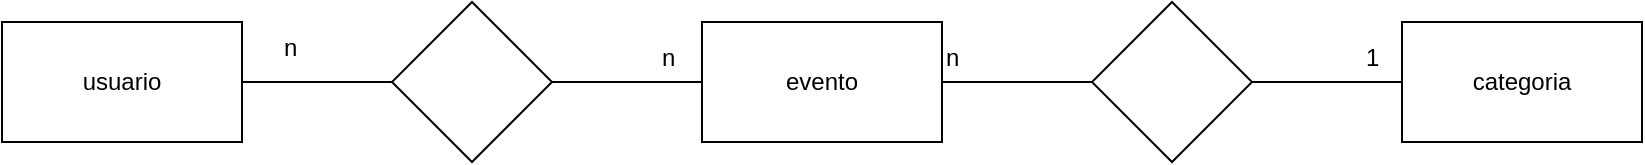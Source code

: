 <mxfile version="10.9.5" type="device"><diagram id="c-7NkghMfvOPFQlTDBwO" name="conceitual"><mxGraphModel dx="1993" dy="628" grid="1" gridSize="10" guides="1" tooltips="1" connect="1" arrows="1" fold="1" page="1" pageScale="1" pageWidth="827" pageHeight="1169" math="0" shadow="0"><root><mxCell id="0"/><mxCell id="1" parent="0"/><mxCell id="QYV-B_O0g7tzHQxEpkni-1" value="usuario" style="rounded=0;whiteSpace=wrap;html=1;" vertex="1" parent="1"><mxGeometry x="-120" y="180" width="120" height="60" as="geometry"/></mxCell><mxCell id="QYV-B_O0g7tzHQxEpkni-2" value="evento" style="rounded=0;whiteSpace=wrap;html=1;" vertex="1" parent="1"><mxGeometry x="230" y="180" width="120" height="60" as="geometry"/></mxCell><mxCell id="QYV-B_O0g7tzHQxEpkni-3" value="categoria" style="rounded=0;whiteSpace=wrap;html=1;" vertex="1" parent="1"><mxGeometry x="580" y="180" width="120" height="60" as="geometry"/></mxCell><mxCell id="QYV-B_O0g7tzHQxEpkni-4" value="" style="rhombus;whiteSpace=wrap;html=1;" vertex="1" parent="1"><mxGeometry x="75" y="170" width="80" height="80" as="geometry"/></mxCell><mxCell id="QYV-B_O0g7tzHQxEpkni-5" value="" style="endArrow=none;html=1;exitX=1;exitY=0.5;exitDx=0;exitDy=0;entryX=0;entryY=0.5;entryDx=0;entryDy=0;" edge="1" parent="1" source="QYV-B_O0g7tzHQxEpkni-4" target="QYV-B_O0g7tzHQxEpkni-2"><mxGeometry width="50" height="50" relative="1" as="geometry"><mxPoint x="120" y="400" as="sourcePoint"/><mxPoint x="170" y="350" as="targetPoint"/></mxGeometry></mxCell><mxCell id="QYV-B_O0g7tzHQxEpkni-6" value="" style="endArrow=none;html=1;exitX=0;exitY=0.5;exitDx=0;exitDy=0;entryX=1;entryY=0.5;entryDx=0;entryDy=0;" edge="1" parent="1" source="QYV-B_O0g7tzHQxEpkni-4" target="QYV-B_O0g7tzHQxEpkni-1"><mxGeometry width="50" height="50" relative="1" as="geometry"><mxPoint x="160" y="350" as="sourcePoint"/><mxPoint x="240" y="220" as="targetPoint"/></mxGeometry></mxCell><mxCell id="QYV-B_O0g7tzHQxEpkni-7" value="" style="rhombus;whiteSpace=wrap;html=1;" vertex="1" parent="1"><mxGeometry x="425" y="170" width="80" height="80" as="geometry"/></mxCell><mxCell id="QYV-B_O0g7tzHQxEpkni-8" value="" style="endArrow=none;html=1;exitX=1;exitY=0.5;exitDx=0;exitDy=0;entryX=0;entryY=0.5;entryDx=0;entryDy=0;" edge="1" parent="1" source="QYV-B_O0g7tzHQxEpkni-7"><mxGeometry width="50" height="50" relative="1" as="geometry"><mxPoint x="470" y="400" as="sourcePoint"/><mxPoint x="580" y="210" as="targetPoint"/></mxGeometry></mxCell><mxCell id="QYV-B_O0g7tzHQxEpkni-9" value="" style="endArrow=none;html=1;exitX=0;exitY=0.5;exitDx=0;exitDy=0;entryX=1;entryY=0.5;entryDx=0;entryDy=0;" edge="1" parent="1" source="QYV-B_O0g7tzHQxEpkni-7"><mxGeometry width="50" height="50" relative="1" as="geometry"><mxPoint x="510" y="350" as="sourcePoint"/><mxPoint x="350" y="210" as="targetPoint"/></mxGeometry></mxCell><mxCell id="QYV-B_O0g7tzHQxEpkni-14" value="n" style="text;html=1;resizable=0;points=[];autosize=1;align=left;verticalAlign=top;spacingTop=-4;" vertex="1" parent="1"><mxGeometry x="19" y="183" width="20" height="20" as="geometry"/></mxCell><mxCell id="QYV-B_O0g7tzHQxEpkni-15" value="n" style="text;html=1;resizable=0;points=[];autosize=1;align=left;verticalAlign=top;spacingTop=-4;" vertex="1" parent="1"><mxGeometry x="208" y="188" width="20" height="20" as="geometry"/></mxCell><mxCell id="QYV-B_O0g7tzHQxEpkni-19" value="n" style="text;html=1;resizable=0;points=[];autosize=1;align=left;verticalAlign=top;spacingTop=-4;" vertex="1" parent="1"><mxGeometry x="350" y="188" width="20" height="20" as="geometry"/></mxCell><mxCell id="QYV-B_O0g7tzHQxEpkni-20" value="1" style="text;html=1;resizable=0;points=[];autosize=1;align=left;verticalAlign=top;spacingTop=-4;" vertex="1" parent="1"><mxGeometry x="560" y="188" width="20" height="20" as="geometry"/></mxCell></root></mxGraphModel></diagram><diagram id="qtOHH0-73whYa382dBBj" name="logico"><mxGraphModel dx="1993" dy="628" grid="1" gridSize="10" guides="1" tooltips="1" connect="1" arrows="1" fold="1" page="1" pageScale="1" pageWidth="827" pageHeight="1169" math="0" shadow="0"><root><mxCell id="lUSBFu_TodFCdSag3tSG-0"/><mxCell id="lUSBFu_TodFCdSag3tSG-1" parent="lUSBFu_TodFCdSag3tSG-0"/><mxCell id="lUSBFu_TodFCdSag3tSG-2" value="usuario/eventos" style="swimlane;fontStyle=0;childLayout=stackLayout;horizontal=1;startSize=26;fillColor=#e0e0e0;horizontalStack=0;resizeParent=1;resizeParentMax=0;resizeLast=0;collapsible=1;marginBottom=0;swimlaneFillColor=#ffffff;align=center;fontSize=14;" vertex="1" parent="lUSBFu_TodFCdSag3tSG-1"><mxGeometry x="160" y="137" width="160" height="92" as="geometry"/></mxCell><mxCell id="lUSBFu_TodFCdSag3tSG-3" value="idu (int)" style="shape=partialRectangle;top=0;left=0;right=0;bottom=1;align=left;verticalAlign=middle;fillColor=none;spacingLeft=34;spacingRight=4;overflow=hidden;rotatable=0;points=[[0,0.5],[1,0.5]];portConstraint=eastwest;dropTarget=0;fontStyle=5;fontSize=12;" vertex="1" parent="lUSBFu_TodFCdSag3tSG-2"><mxGeometry y="26" width="160" height="30" as="geometry"/></mxCell><mxCell id="lUSBFu_TodFCdSag3tSG-4" value="fk" style="shape=partialRectangle;top=0;left=0;bottom=0;fillColor=none;align=left;verticalAlign=middle;spacingLeft=4;spacingRight=4;overflow=hidden;rotatable=0;points=[];portConstraint=eastwest;part=1;fontSize=12;" vertex="1" connectable="0" parent="lUSBFu_TodFCdSag3tSG-3"><mxGeometry width="30" height="30" as="geometry"/></mxCell><mxCell id="lUSBFu_TodFCdSag3tSG-5" value="ide (int)" style="shape=partialRectangle;top=0;left=0;right=0;bottom=0;align=left;verticalAlign=top;fillColor=none;spacingLeft=34;spacingRight=4;overflow=hidden;rotatable=0;points=[[0,0.5],[1,0.5]];portConstraint=eastwest;dropTarget=0;fontSize=12;" vertex="1" parent="lUSBFu_TodFCdSag3tSG-2"><mxGeometry y="56" width="160" height="26" as="geometry"/></mxCell><mxCell id="lUSBFu_TodFCdSag3tSG-6" value="fk" style="shape=partialRectangle;top=0;left=0;bottom=0;fillColor=none;align=left;verticalAlign=top;spacingLeft=4;spacingRight=4;overflow=hidden;rotatable=0;points=[];portConstraint=eastwest;part=1;fontSize=12;" vertex="1" connectable="0" parent="lUSBFu_TodFCdSag3tSG-5"><mxGeometry width="30" height="26" as="geometry"/></mxCell><mxCell id="lUSBFu_TodFCdSag3tSG-11" value="" style="shape=partialRectangle;top=0;left=0;right=0;bottom=0;align=left;verticalAlign=top;fillColor=none;spacingLeft=34;spacingRight=4;overflow=hidden;rotatable=0;points=[[0,0.5],[1,0.5]];portConstraint=eastwest;dropTarget=0;fontSize=12;" vertex="1" parent="lUSBFu_TodFCdSag3tSG-2"><mxGeometry y="82" width="160" height="10" as="geometry"/></mxCell><mxCell id="lUSBFu_TodFCdSag3tSG-12" value="" style="shape=partialRectangle;top=0;left=0;bottom=0;fillColor=none;align=left;verticalAlign=top;spacingLeft=4;spacingRight=4;overflow=hidden;rotatable=0;points=[];portConstraint=eastwest;part=1;fontSize=12;" vertex="1" connectable="0" parent="lUSBFu_TodFCdSag3tSG-11"><mxGeometry width="30" height="10" as="geometry"/></mxCell><mxCell id="lUSBFu_TodFCdSag3tSG-13" value="usuario" style="swimlane;fontStyle=0;childLayout=stackLayout;horizontal=1;startSize=26;fillColor=#e0e0e0;horizontalStack=0;resizeParent=1;resizeParentMax=0;resizeLast=0;collapsible=1;marginBottom=0;swimlaneFillColor=#ffffff;align=center;fontSize=14;" vertex="1" parent="lUSBFu_TodFCdSag3tSG-1"><mxGeometry x="-100" y="175" width="160" height="160" as="geometry"/></mxCell><mxCell id="lUSBFu_TodFCdSag3tSG-14" value="idu int" style="shape=partialRectangle;top=0;left=0;right=0;bottom=1;align=left;verticalAlign=middle;fillColor=none;spacingLeft=34;spacingRight=4;overflow=hidden;rotatable=0;points=[[0,0.5],[1,0.5]];portConstraint=eastwest;dropTarget=0;fontStyle=5;fontSize=12;" vertex="1" parent="lUSBFu_TodFCdSag3tSG-13"><mxGeometry y="26" width="160" height="30" as="geometry"/></mxCell><mxCell id="lUSBFu_TodFCdSag3tSG-15" value="PK" style="shape=partialRectangle;top=0;left=0;bottom=0;fillColor=none;align=left;verticalAlign=middle;spacingLeft=4;spacingRight=4;overflow=hidden;rotatable=0;points=[];portConstraint=eastwest;part=1;fontSize=12;" vertex="1" connectable="0" parent="lUSBFu_TodFCdSag3tSG-14"><mxGeometry width="30" height="30" as="geometry"/></mxCell><mxCell id="lUSBFu_TodFCdSag3tSG-16" value="nome VARCHAR(200)" style="shape=partialRectangle;top=0;left=0;right=0;bottom=0;align=left;verticalAlign=top;fillColor=none;spacingLeft=34;spacingRight=4;overflow=hidden;rotatable=0;points=[[0,0.5],[1,0.5]];portConstraint=eastwest;dropTarget=0;fontSize=12;" vertex="1" parent="lUSBFu_TodFCdSag3tSG-13"><mxGeometry y="56" width="160" height="26" as="geometry"/></mxCell><mxCell id="lUSBFu_TodFCdSag3tSG-17" value="" style="shape=partialRectangle;top=0;left=0;bottom=0;fillColor=none;align=left;verticalAlign=top;spacingLeft=4;spacingRight=4;overflow=hidden;rotatable=0;points=[];portConstraint=eastwest;part=1;fontSize=12;" vertex="1" connectable="0" parent="lUSBFu_TodFCdSag3tSG-16"><mxGeometry width="30" height="26" as="geometry"/></mxCell><mxCell id="lUSBFu_TodFCdSag3tSG-18" value="email VARCHAR(200)" style="shape=partialRectangle;top=0;left=0;right=0;bottom=0;align=left;verticalAlign=top;fillColor=none;spacingLeft=34;spacingRight=4;overflow=hidden;rotatable=0;points=[[0,0.5],[1,0.5]];portConstraint=eastwest;dropTarget=0;fontSize=12;" vertex="1" parent="lUSBFu_TodFCdSag3tSG-13"><mxGeometry y="82" width="160" height="26" as="geometry"/></mxCell><mxCell id="lUSBFu_TodFCdSag3tSG-19" value="" style="shape=partialRectangle;top=0;left=0;bottom=0;fillColor=none;align=left;verticalAlign=top;spacingLeft=4;spacingRight=4;overflow=hidden;rotatable=0;points=[];portConstraint=eastwest;part=1;fontSize=12;" vertex="1" connectable="0" parent="lUSBFu_TodFCdSag3tSG-18"><mxGeometry width="30" height="26" as="geometry"/></mxCell><mxCell id="lUSBFu_TodFCdSag3tSG-20" value="senha VARCHAR(200)" style="shape=partialRectangle;top=0;left=0;right=0;bottom=0;align=left;verticalAlign=top;fillColor=none;spacingLeft=34;spacingRight=4;overflow=hidden;rotatable=0;points=[[0,0.5],[1,0.5]];portConstraint=eastwest;dropTarget=0;fontSize=12;" vertex="1" parent="lUSBFu_TodFCdSag3tSG-13"><mxGeometry y="108" width="160" height="32" as="geometry"/></mxCell><mxCell id="lUSBFu_TodFCdSag3tSG-21" value="" style="shape=partialRectangle;top=0;left=0;bottom=0;fillColor=none;align=left;verticalAlign=top;spacingLeft=4;spacingRight=4;overflow=hidden;rotatable=0;points=[];portConstraint=eastwest;part=1;fontSize=12;" vertex="1" connectable="0" parent="lUSBFu_TodFCdSag3tSG-20"><mxGeometry width="30" height="32" as="geometry"/></mxCell><mxCell id="lUSBFu_TodFCdSag3tSG-22" value="permissão VARCHAR(200)" style="shape=partialRectangle;top=0;left=0;right=0;bottom=0;align=left;verticalAlign=top;fillColor=none;spacingLeft=34;spacingRight=4;overflow=hidden;rotatable=0;points=[[0,0.5],[1,0.5]];portConstraint=eastwest;dropTarget=0;fontSize=12;" vertex="1" parent="lUSBFu_TodFCdSag3tSG-13"><mxGeometry y="140" width="160" height="20" as="geometry"/></mxCell><mxCell id="lUSBFu_TodFCdSag3tSG-23" value="" style="shape=partialRectangle;top=0;left=0;bottom=0;fillColor=none;align=left;verticalAlign=top;spacingLeft=4;spacingRight=4;overflow=hidden;rotatable=0;points=[];portConstraint=eastwest;part=1;fontSize=12;" vertex="1" connectable="0" parent="lUSBFu_TodFCdSag3tSG-22"><mxGeometry width="30" height="20" as="geometry"/></mxCell><mxCell id="lUSBFu_TodFCdSag3tSG-24" value="categoria" style="swimlane;fontStyle=0;childLayout=stackLayout;horizontal=1;startSize=26;fillColor=#e0e0e0;horizontalStack=0;resizeParent=1;resizeParentMax=0;resizeLast=0;collapsible=1;marginBottom=0;swimlaneFillColor=#ffffff;align=center;fontSize=14;" vertex="1" parent="lUSBFu_TodFCdSag3tSG-1"><mxGeometry x="710" y="211" width="160" height="92" as="geometry"/></mxCell><mxCell id="lUSBFu_TodFCdSag3tSG-25" value="id c (int)" style="shape=partialRectangle;top=0;left=0;right=0;bottom=1;align=left;verticalAlign=middle;fillColor=none;spacingLeft=34;spacingRight=4;overflow=hidden;rotatable=0;points=[[0,0.5],[1,0.5]];portConstraint=eastwest;dropTarget=0;fontStyle=5;fontSize=12;" vertex="1" parent="lUSBFu_TodFCdSag3tSG-24"><mxGeometry y="26" width="160" height="30" as="geometry"/></mxCell><mxCell id="lUSBFu_TodFCdSag3tSG-26" value="PK" style="shape=partialRectangle;top=0;left=0;bottom=0;fillColor=none;align=left;verticalAlign=middle;spacingLeft=4;spacingRight=4;overflow=hidden;rotatable=0;points=[];portConstraint=eastwest;part=1;fontSize=12;" vertex="1" connectable="0" parent="lUSBFu_TodFCdSag3tSG-25"><mxGeometry width="30" height="30" as="geometry"/></mxCell><mxCell id="lUSBFu_TodFCdSag3tSG-27" value="Nome VARCHAR(200)" style="shape=partialRectangle;top=0;left=0;right=0;bottom=0;align=left;verticalAlign=top;fillColor=none;spacingLeft=34;spacingRight=4;overflow=hidden;rotatable=0;points=[[0,0.5],[1,0.5]];portConstraint=eastwest;dropTarget=0;fontSize=12;" vertex="1" parent="lUSBFu_TodFCdSag3tSG-24"><mxGeometry y="56" width="160" height="26" as="geometry"/></mxCell><mxCell id="lUSBFu_TodFCdSag3tSG-28" value="" style="shape=partialRectangle;top=0;left=0;bottom=0;fillColor=none;align=left;verticalAlign=top;spacingLeft=4;spacingRight=4;overflow=hidden;rotatable=0;points=[];portConstraint=eastwest;part=1;fontSize=12;" vertex="1" connectable="0" parent="lUSBFu_TodFCdSag3tSG-27"><mxGeometry width="30" height="26" as="geometry"/></mxCell><mxCell id="lUSBFu_TodFCdSag3tSG-33" value="" style="shape=partialRectangle;top=0;left=0;right=0;bottom=0;align=left;verticalAlign=top;fillColor=none;spacingLeft=34;spacingRight=4;overflow=hidden;rotatable=0;points=[[0,0.5],[1,0.5]];portConstraint=eastwest;dropTarget=0;fontSize=12;" vertex="1" parent="lUSBFu_TodFCdSag3tSG-24"><mxGeometry y="82" width="160" height="10" as="geometry"/></mxCell><mxCell id="lUSBFu_TodFCdSag3tSG-34" value="" style="shape=partialRectangle;top=0;left=0;bottom=0;fillColor=none;align=left;verticalAlign=top;spacingLeft=4;spacingRight=4;overflow=hidden;rotatable=0;points=[];portConstraint=eastwest;part=1;fontSize=12;" vertex="1" connectable="0" parent="lUSBFu_TodFCdSag3tSG-33"><mxGeometry width="30" height="10" as="geometry"/></mxCell><mxCell id="lUSBFu_TodFCdSag3tSG-35" value="eventos" style="swimlane;fontStyle=0;childLayout=stackLayout;horizontal=1;startSize=26;fillColor=#e0e0e0;horizontalStack=0;resizeParent=1;resizeParentMax=0;resizeLast=0;collapsible=1;marginBottom=0;swimlaneFillColor=#ffffff;align=center;fontSize=14;" vertex="1" parent="lUSBFu_TodFCdSag3tSG-1"><mxGeometry x="410" y="149" width="180" height="212" as="geometry"/></mxCell><mxCell id="lUSBFu_TodFCdSag3tSG-36" value="ide (int)" style="shape=partialRectangle;top=0;left=0;right=0;bottom=1;align=left;verticalAlign=middle;fillColor=none;spacingLeft=34;spacingRight=4;overflow=hidden;rotatable=0;points=[[0,0.5],[1,0.5]];portConstraint=eastwest;dropTarget=0;fontStyle=5;fontSize=12;" vertex="1" parent="lUSBFu_TodFCdSag3tSG-35"><mxGeometry y="26" width="180" height="30" as="geometry"/></mxCell><mxCell id="lUSBFu_TodFCdSag3tSG-37" value="PK" style="shape=partialRectangle;top=0;left=0;bottom=0;fillColor=none;align=left;verticalAlign=middle;spacingLeft=4;spacingRight=4;overflow=hidden;rotatable=0;points=[];portConstraint=eastwest;part=1;fontSize=12;" vertex="1" connectable="0" parent="lUSBFu_TodFCdSag3tSG-36"><mxGeometry width="30" height="30" as="geometry"/></mxCell><mxCell id="lUSBFu_TodFCdSag3tSG-38" value="titulo VARCHAR(200)" style="shape=partialRectangle;top=0;left=0;right=0;bottom=0;align=left;verticalAlign=top;fillColor=none;spacingLeft=34;spacingRight=4;overflow=hidden;rotatable=0;points=[[0,0.5],[1,0.5]];portConstraint=eastwest;dropTarget=0;fontSize=12;" vertex="1" parent="lUSBFu_TodFCdSag3tSG-35"><mxGeometry y="56" width="180" height="26" as="geometry"/></mxCell><mxCell id="lUSBFu_TodFCdSag3tSG-39" value="" style="shape=partialRectangle;top=0;left=0;bottom=0;fillColor=none;align=left;verticalAlign=top;spacingLeft=4;spacingRight=4;overflow=hidden;rotatable=0;points=[];portConstraint=eastwest;part=1;fontSize=12;" vertex="1" connectable="0" parent="lUSBFu_TodFCdSag3tSG-38"><mxGeometry width="30" height="26" as="geometry"/></mxCell><mxCell id="lUSBFu_TodFCdSag3tSG-40" value="desc VARCHAR(200)" style="shape=partialRectangle;top=0;left=0;right=0;bottom=0;align=left;verticalAlign=top;fillColor=none;spacingLeft=34;spacingRight=4;overflow=hidden;rotatable=0;points=[[0,0.5],[1,0.5]];portConstraint=eastwest;dropTarget=0;fontSize=12;" vertex="1" parent="lUSBFu_TodFCdSag3tSG-35"><mxGeometry y="82" width="180" height="26" as="geometry"/></mxCell><mxCell id="lUSBFu_TodFCdSag3tSG-41" value="" style="shape=partialRectangle;top=0;left=0;bottom=0;fillColor=none;align=left;verticalAlign=top;spacingLeft=4;spacingRight=4;overflow=hidden;rotatable=0;points=[];portConstraint=eastwest;part=1;fontSize=12;" vertex="1" connectable="0" parent="lUSBFu_TodFCdSag3tSG-40"><mxGeometry width="30" height="26" as="geometry"/></mxCell><mxCell id="lUSBFu_TodFCdSag3tSG-42" value="data datetime" style="shape=partialRectangle;top=0;left=0;right=0;bottom=0;align=left;verticalAlign=top;fillColor=none;spacingLeft=34;spacingRight=4;overflow=hidden;rotatable=0;points=[[0,0.5],[1,0.5]];portConstraint=eastwest;dropTarget=0;fontSize=12;" vertex="1" parent="lUSBFu_TodFCdSag3tSG-35"><mxGeometry y="108" width="180" height="26" as="geometry"/></mxCell><mxCell id="lUSBFu_TodFCdSag3tSG-43" value="" style="shape=partialRectangle;top=0;left=0;bottom=0;fillColor=none;align=left;verticalAlign=top;spacingLeft=4;spacingRight=4;overflow=hidden;rotatable=0;points=[];portConstraint=eastwest;part=1;fontSize=12;" vertex="1" connectable="0" parent="lUSBFu_TodFCdSag3tSG-42"><mxGeometry width="30" height="26" as="geometry"/></mxCell><mxCell id="lUSBFu_TodFCdSag3tSG-44" value="ativo (int)" style="shape=partialRectangle;top=0;left=0;right=0;bottom=0;align=left;verticalAlign=top;fillColor=none;spacingLeft=34;spacingRight=4;overflow=hidden;rotatable=0;points=[[0,0.5],[1,0.5]];portConstraint=eastwest;dropTarget=0;fontSize=12;" vertex="1" parent="lUSBFu_TodFCdSag3tSG-35"><mxGeometry y="134" width="180" height="26" as="geometry"/></mxCell><mxCell id="lUSBFu_TodFCdSag3tSG-45" value="" style="shape=partialRectangle;top=0;left=0;bottom=0;fillColor=none;align=left;verticalAlign=top;spacingLeft=4;spacingRight=4;overflow=hidden;rotatable=0;points=[];portConstraint=eastwest;part=1;fontSize=12;" vertex="1" connectable="0" parent="lUSBFu_TodFCdSag3tSG-44"><mxGeometry width="30" height="26" as="geometry"/></mxCell><mxCell id="TGp2ZKv-b1Z7DGBGLop4-7" value="localização varchar(200)" style="shape=partialRectangle;top=0;left=0;right=0;bottom=0;align=left;verticalAlign=top;fillColor=none;spacingLeft=34;spacingRight=4;overflow=hidden;rotatable=0;points=[[0,0.5],[1,0.5]];portConstraint=eastwest;dropTarget=0;fontSize=12;" vertex="1" parent="lUSBFu_TodFCdSag3tSG-35"><mxGeometry y="160" width="180" height="26" as="geometry"/></mxCell><mxCell id="TGp2ZKv-b1Z7DGBGLop4-8" value="" style="shape=partialRectangle;top=0;left=0;bottom=0;fillColor=none;align=left;verticalAlign=top;spacingLeft=4;spacingRight=4;overflow=hidden;rotatable=0;points=[];portConstraint=eastwest;part=1;fontSize=12;" vertex="1" connectable="0" parent="TGp2ZKv-b1Z7DGBGLop4-7"><mxGeometry width="30" height="26" as="geometry"/></mxCell><mxCell id="lUSBFu_TodFCdSag3tSG-51" value="id categoria (int)" style="shape=partialRectangle;top=0;left=0;right=0;bottom=1;align=left;verticalAlign=top;fillColor=none;spacingLeft=34;spacingRight=4;overflow=hidden;rotatable=0;points=[[0,0.5],[1,0.5]];portConstraint=eastwest;dropTarget=0;fontSize=12;" vertex="1" parent="lUSBFu_TodFCdSag3tSG-35"><mxGeometry y="186" width="180" height="26" as="geometry"/></mxCell><mxCell id="lUSBFu_TodFCdSag3tSG-52" value="fk" style="shape=partialRectangle;top=0;left=0;bottom=0;fillColor=none;align=left;verticalAlign=top;spacingLeft=4;spacingRight=4;overflow=hidden;rotatable=0;points=[];portConstraint=eastwest;part=1;fontSize=12;" vertex="1" connectable="0" parent="lUSBFu_TodFCdSag3tSG-51"><mxGeometry width="30" height="26" as="geometry"/></mxCell><mxCell id="TGp2ZKv-b1Z7DGBGLop4-3" value="" style="edgeStyle=entityRelationEdgeStyle;fontSize=12;html=1;endArrow=ERoneToMany;" edge="1" parent="lUSBFu_TodFCdSag3tSG-1" source="lUSBFu_TodFCdSag3tSG-3" target="lUSBFu_TodFCdSag3tSG-14"><mxGeometry width="100" height="100" relative="1" as="geometry"><mxPoint x="150" y="520" as="sourcePoint"/><mxPoint x="110" y="420" as="targetPoint"/></mxGeometry></mxCell><mxCell id="TGp2ZKv-b1Z7DGBGLop4-5" value="" style="edgeStyle=entityRelationEdgeStyle;fontSize=12;html=1;endArrow=ERoneToMany;" edge="1" parent="lUSBFu_TodFCdSag3tSG-1" source="lUSBFu_TodFCdSag3tSG-5" target="lUSBFu_TodFCdSag3tSG-36"><mxGeometry width="100" height="100" relative="1" as="geometry"><mxPoint x="170" y="188" as="sourcePoint"/><mxPoint x="70" y="226" as="targetPoint"/></mxGeometry></mxCell><mxCell id="TGp2ZKv-b1Z7DGBGLop4-6" value="" style="edgeStyle=entityRelationEdgeStyle;fontSize=12;html=1;endArrow=ERoneToMany;" edge="1" parent="lUSBFu_TodFCdSag3tSG-1" source="lUSBFu_TodFCdSag3tSG-25" target="lUSBFu_TodFCdSag3tSG-51"><mxGeometry width="100" height="100" relative="1" as="geometry"><mxPoint x="-100" y="460" as="sourcePoint"/><mxPoint y="360" as="targetPoint"/></mxGeometry></mxCell></root></mxGraphModel></diagram></mxfile>